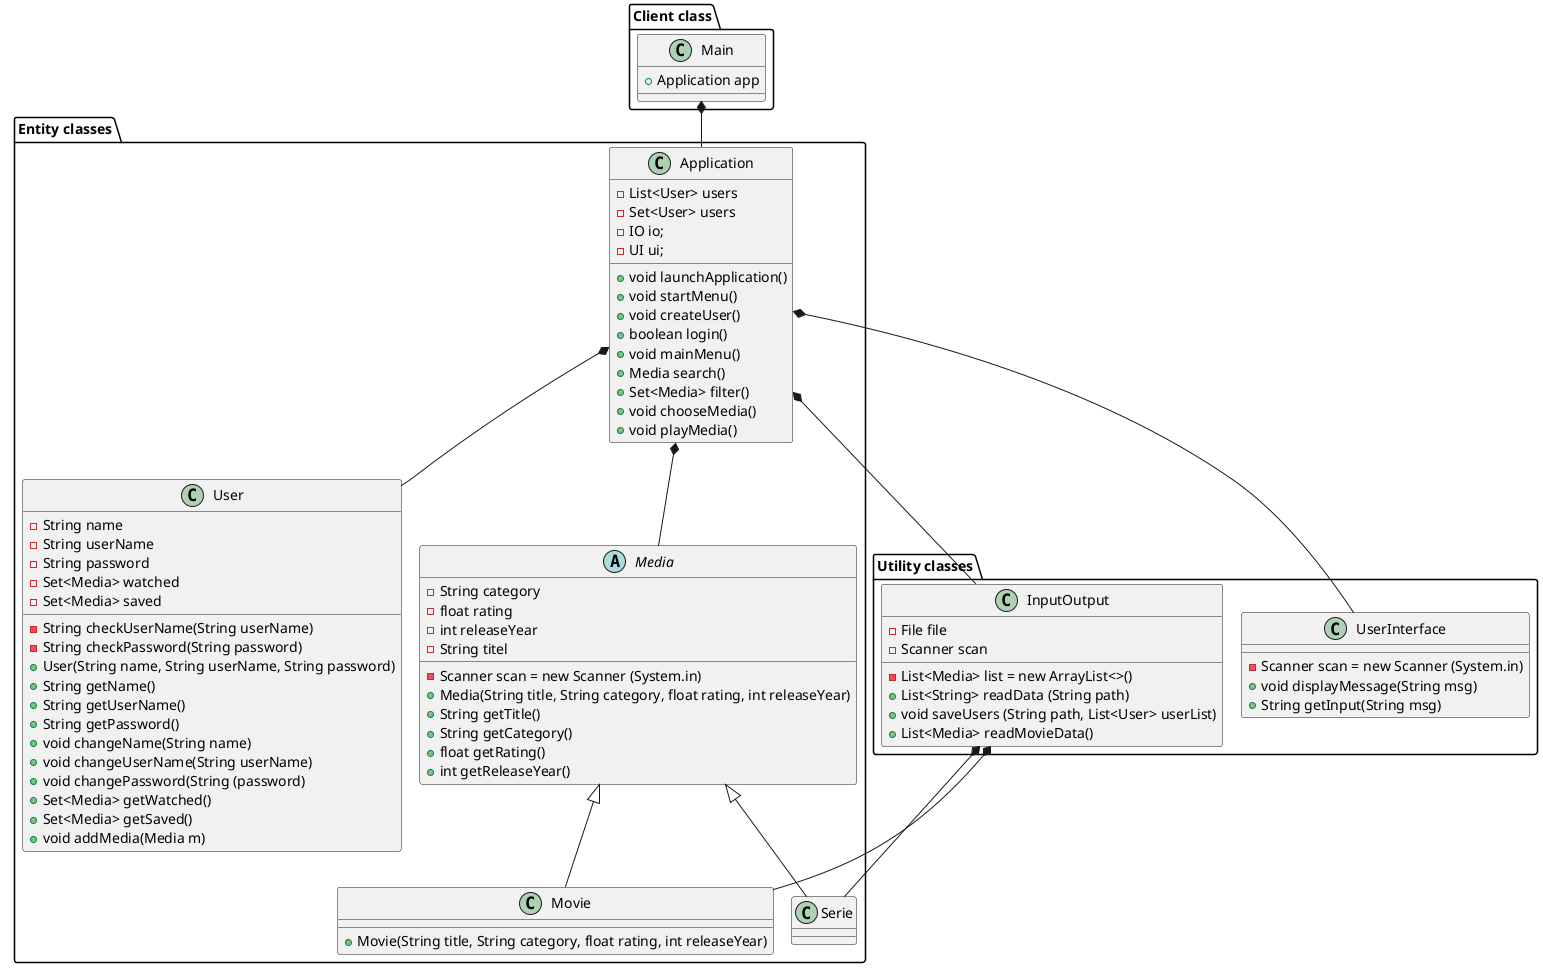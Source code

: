 @startuml
'https://plantuml.com/class-diagram
!pragma layout smetana

'Client Package
package "Client class"{
class Main
}

'Utility Package
package "Utility classes"{
class UserInterface
class InputOutput
}

'Entity Package
package "Entity classes"{
class Movie
class Serie
class Application
class User
abstract Media
}

'Label on Relations !MANGLER
Application *-- UserInterface
Application *-- InputOutput
Application *-- User
Application *-- Media
Media <|-- Serie
Media <|-- Movie
InputOutput *-- Movie
InputOutput *-- Serie
Main *-- Application

'Class Methods & Attributes
Main : + Application app

Application : - List<User> users
Application : - Set<User> users
Application : - IO io;
Application : - UI ui;
Application : + void launchApplication()
Application : + void startMenu()
Application : + void createUser()
Application : + boolean login()
Application : + void mainMenu()
Application : + Media search()
Application : + Set<Media> filter()
Application : + void chooseMedia()
Application : + void playMedia()

User : - String name
User : - String userName
User : - String password
User : - Set<Media> watched
User : - Set<Media> saved
User : - String checkUserName(String userName)
User : - String checkPassword(String password)
User : + User(String name, String userName, String password)
User : + String getName()
User : + String getUserName()
User : + String getPassword()
User : + void changeName(String name)
User : + void changeUserName(String userName)
User : + void changePassword(String (password)
User : + Set<Media> getWatched()
User : + Set<Media> getSaved()
User : + void addMedia(Media m)


InputOutput : - File file
InputOutput : - Scanner scan
InputOutput : - List<Media> list = new ArrayList<>()
InputOutput : + List<String> readData (String path)
InputOutput : + void saveUsers (String path, List<User> userList)
InputOutput : + List<Media> readMovieData()

UserInterface : - Scanner scan = new Scanner (System.in)
UserInterface : + void displayMessage(String msg)
UserInterface : + String getInput(String msg)

Media : - Scanner scan = new Scanner (System.in)
Media : - String category
Media : - float rating
Media : - int releaseYear
Media : - String titel
Media : + Media(String title, String category, float rating, int releaseYear)
Media : + String getTitle()
Media : + String getCategory()
Media : + float getRating()
Media : + int getReleaseYear()

Movie : + Movie(String title, String category, float rating, int releaseYear)

@enduml
